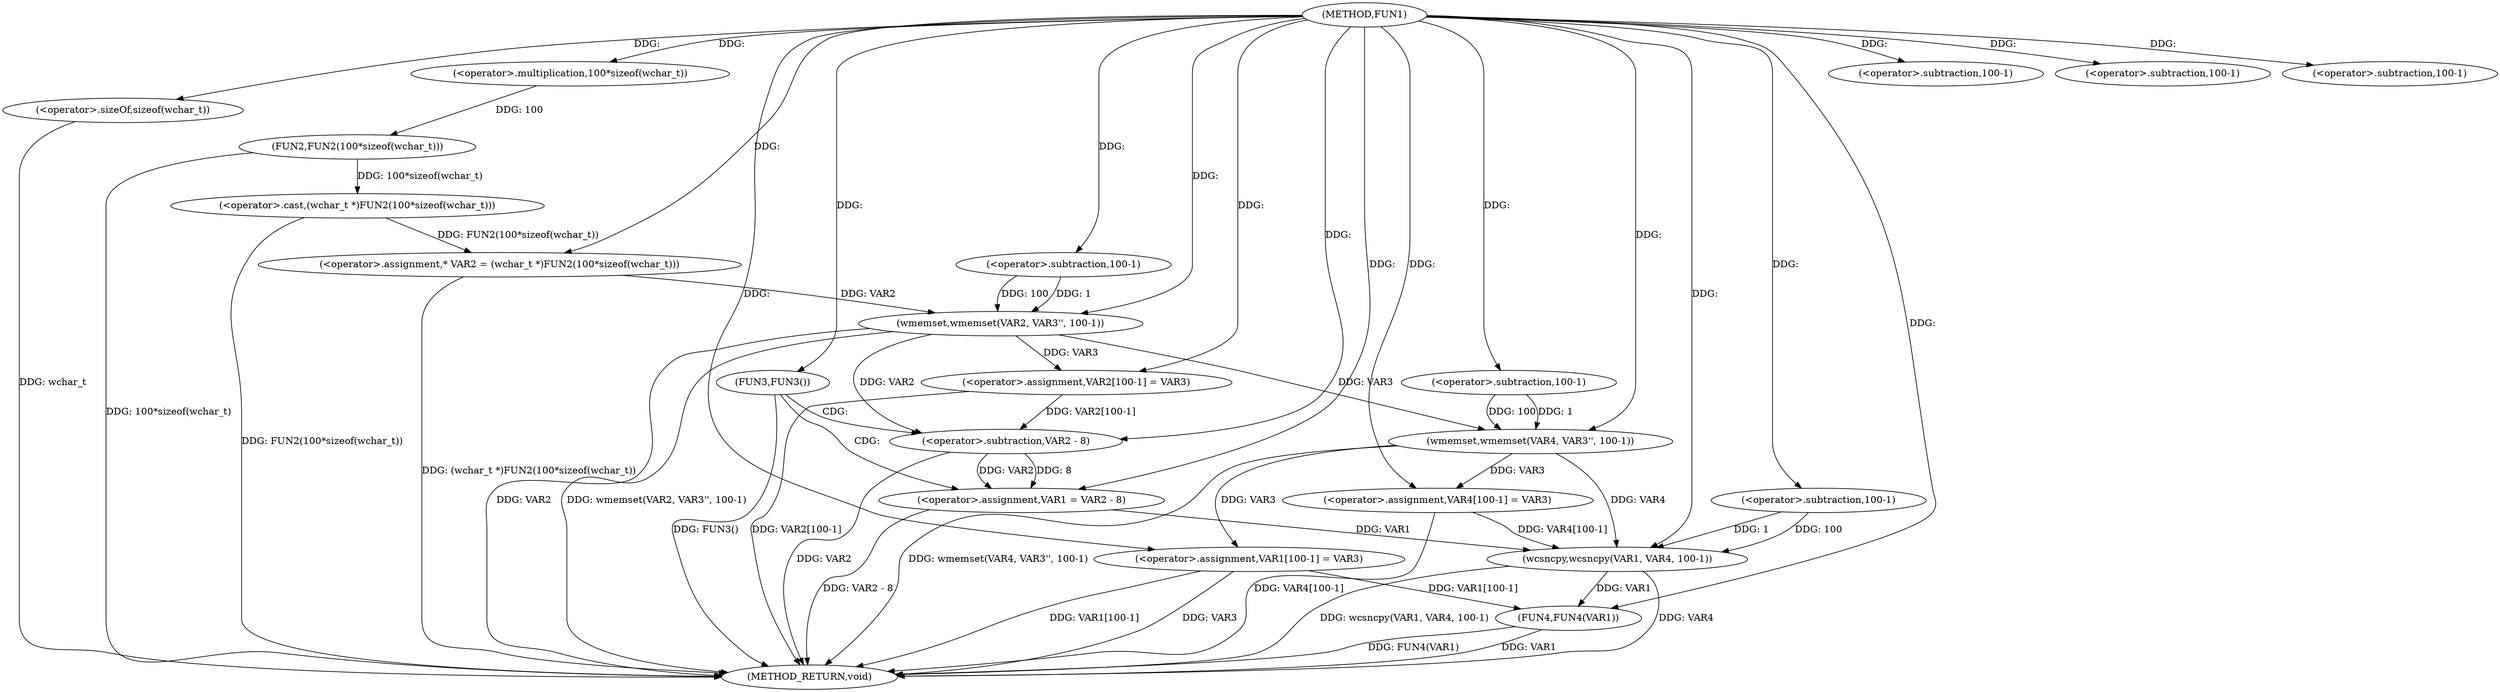 digraph FUN1 {  
"1000100" [label = "(METHOD,FUN1)" ]
"1000164" [label = "(METHOD_RETURN,void)" ]
"1000104" [label = "(<operator>.assignment,* VAR2 = (wchar_t *)FUN2(100*sizeof(wchar_t)))" ]
"1000106" [label = "(<operator>.cast,(wchar_t *)FUN2(100*sizeof(wchar_t)))" ]
"1000108" [label = "(FUN2,FUN2(100*sizeof(wchar_t)))" ]
"1000109" [label = "(<operator>.multiplication,100*sizeof(wchar_t))" ]
"1000111" [label = "(<operator>.sizeOf,sizeof(wchar_t))" ]
"1000113" [label = "(wmemset,wmemset(VAR2, VAR3'', 100-1))" ]
"1000116" [label = "(<operator>.subtraction,100-1)" ]
"1000119" [label = "(<operator>.assignment,VAR2[100-1] = VAR3)" ]
"1000122" [label = "(<operator>.subtraction,100-1)" ]
"1000127" [label = "(FUN3,FUN3())" ]
"1000129" [label = "(<operator>.assignment,VAR1 = VAR2 - 8)" ]
"1000131" [label = "(<operator>.subtraction,VAR2 - 8)" ]
"1000136" [label = "(wmemset,wmemset(VAR4, VAR3'', 100-1))" ]
"1000139" [label = "(<operator>.subtraction,100-1)" ]
"1000142" [label = "(<operator>.assignment,VAR4[100-1] = VAR3)" ]
"1000145" [label = "(<operator>.subtraction,100-1)" ]
"1000149" [label = "(wcsncpy,wcsncpy(VAR1, VAR4, 100-1))" ]
"1000152" [label = "(<operator>.subtraction,100-1)" ]
"1000155" [label = "(<operator>.assignment,VAR1[100-1] = VAR3)" ]
"1000158" [label = "(<operator>.subtraction,100-1)" ]
"1000162" [label = "(FUN4,FUN4(VAR1))" ]
  "1000106" -> "1000164"  [ label = "DDG: FUN2(100*sizeof(wchar_t))"] 
  "1000149" -> "1000164"  [ label = "DDG: VAR4"] 
  "1000113" -> "1000164"  [ label = "DDG: VAR2"] 
  "1000131" -> "1000164"  [ label = "DDG: VAR2"] 
  "1000149" -> "1000164"  [ label = "DDG: wcsncpy(VAR1, VAR4, 100-1)"] 
  "1000127" -> "1000164"  [ label = "DDG: FUN3()"] 
  "1000111" -> "1000164"  [ label = "DDG: wchar_t"] 
  "1000155" -> "1000164"  [ label = "DDG: VAR1[100-1]"] 
  "1000129" -> "1000164"  [ label = "DDG: VAR2 - 8"] 
  "1000113" -> "1000164"  [ label = "DDG: wmemset(VAR2, VAR3'', 100-1)"] 
  "1000119" -> "1000164"  [ label = "DDG: VAR2[100-1]"] 
  "1000142" -> "1000164"  [ label = "DDG: VAR4[100-1]"] 
  "1000136" -> "1000164"  [ label = "DDG: wmemset(VAR4, VAR3'', 100-1)"] 
  "1000162" -> "1000164"  [ label = "DDG: VAR1"] 
  "1000162" -> "1000164"  [ label = "DDG: FUN4(VAR1)"] 
  "1000155" -> "1000164"  [ label = "DDG: VAR3"] 
  "1000104" -> "1000164"  [ label = "DDG: (wchar_t *)FUN2(100*sizeof(wchar_t))"] 
  "1000108" -> "1000164"  [ label = "DDG: 100*sizeof(wchar_t)"] 
  "1000106" -> "1000104"  [ label = "DDG: FUN2(100*sizeof(wchar_t))"] 
  "1000100" -> "1000104"  [ label = "DDG: "] 
  "1000108" -> "1000106"  [ label = "DDG: 100*sizeof(wchar_t)"] 
  "1000109" -> "1000108"  [ label = "DDG: 100"] 
  "1000100" -> "1000109"  [ label = "DDG: "] 
  "1000100" -> "1000111"  [ label = "DDG: "] 
  "1000104" -> "1000113"  [ label = "DDG: VAR2"] 
  "1000100" -> "1000113"  [ label = "DDG: "] 
  "1000116" -> "1000113"  [ label = "DDG: 100"] 
  "1000116" -> "1000113"  [ label = "DDG: 1"] 
  "1000100" -> "1000116"  [ label = "DDG: "] 
  "1000113" -> "1000119"  [ label = "DDG: VAR3"] 
  "1000100" -> "1000119"  [ label = "DDG: "] 
  "1000100" -> "1000122"  [ label = "DDG: "] 
  "1000100" -> "1000127"  [ label = "DDG: "] 
  "1000131" -> "1000129"  [ label = "DDG: VAR2"] 
  "1000131" -> "1000129"  [ label = "DDG: 8"] 
  "1000100" -> "1000129"  [ label = "DDG: "] 
  "1000113" -> "1000131"  [ label = "DDG: VAR2"] 
  "1000119" -> "1000131"  [ label = "DDG: VAR2[100-1]"] 
  "1000100" -> "1000131"  [ label = "DDG: "] 
  "1000100" -> "1000136"  [ label = "DDG: "] 
  "1000113" -> "1000136"  [ label = "DDG: VAR3"] 
  "1000139" -> "1000136"  [ label = "DDG: 100"] 
  "1000139" -> "1000136"  [ label = "DDG: 1"] 
  "1000100" -> "1000139"  [ label = "DDG: "] 
  "1000136" -> "1000142"  [ label = "DDG: VAR3"] 
  "1000100" -> "1000142"  [ label = "DDG: "] 
  "1000100" -> "1000145"  [ label = "DDG: "] 
  "1000129" -> "1000149"  [ label = "DDG: VAR1"] 
  "1000100" -> "1000149"  [ label = "DDG: "] 
  "1000142" -> "1000149"  [ label = "DDG: VAR4[100-1]"] 
  "1000136" -> "1000149"  [ label = "DDG: VAR4"] 
  "1000152" -> "1000149"  [ label = "DDG: 100"] 
  "1000152" -> "1000149"  [ label = "DDG: 1"] 
  "1000100" -> "1000152"  [ label = "DDG: "] 
  "1000100" -> "1000155"  [ label = "DDG: "] 
  "1000136" -> "1000155"  [ label = "DDG: VAR3"] 
  "1000100" -> "1000158"  [ label = "DDG: "] 
  "1000149" -> "1000162"  [ label = "DDG: VAR1"] 
  "1000155" -> "1000162"  [ label = "DDG: VAR1[100-1]"] 
  "1000100" -> "1000162"  [ label = "DDG: "] 
  "1000127" -> "1000129"  [ label = "CDG: "] 
  "1000127" -> "1000131"  [ label = "CDG: "] 
}
